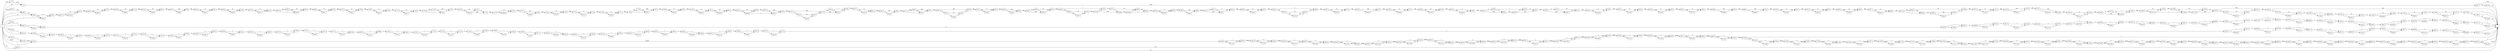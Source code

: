 digraph {
	graph [rankdir=LR]
	node [shape=rectangle]
	778 -> 779 [label=2519]
	779 -> 5982 [label=2559]
	5982 -> 1 [label=2519]
	5982 -> 24724 [label=40]
	5983 -> 5985 [label=310]
	5985 -> 49303 [label=309]
	5985 -> 6006 [label=50]
	6006 -> 6037 [label=360]
	6037 -> 6058 [label=50]
	6037 -> 49342 [label=310]
	6058 -> 6084 [label=360]
	6084 -> 6105 [label=51]
	6084 -> 49362 [label=309]
	6105 -> 6193 [label=360]
	6193 -> 6214 [label=50]
	6193 -> 49382 [label=310]
	6214 -> 6276 [label=360]
	6276 -> 6297 [label=50]
	6276 -> 49402 [label=310]
	6297 -> 6375 [label=360]
	6375 -> 6396 [label=359]
	6375 -> 58998 [label=1]
	6396 -> 6420 [label=360]
	6420 -> 6441 [label=51]
	6420 -> 49422 [label=309]
	6441 -> 6459 [label=360]
	6459 -> 6480 [label=51]
	6459 -> 49442 [label=309]
	6480 -> 6712 [label=360]
	6712 -> 6748 [label=51]
	6712 -> 49477 [label=309]
	6748 -> 6815 [label=360]
	6815 -> 6829 [label=359]
	6815 -> 49484 [label=1]
	6829 -> 6850 [label=50]
	6829 -> 49484 [label=309]
	6850 -> 6904 [label=360]
	6904 -> 6925 [label=51]
	6904 -> 49517 [label=309]
	6925 -> 7012 [label=360]
	7012 -> 7033 [label=51]
	7012 -> 49537 [label=309]
	7033 -> 7069 [label=360]
	7069 -> 7090 [label=51]
	7069 -> 49557 [label=309]
	7090 -> 7147 [label=360]
	7147 -> 7168 [label=50]
	7147 -> 49577 [label=310]
	7168 -> 7183 [label=360]
	7183 -> 7192 [label=359]
	7183 -> 7204 [label=1]
	7192 -> 7204 [label=50]
	7192 -> 7225 [label=309]
	7204 -> 7225 [label=51]
	7225 -> 7240 [label=360]
	7240 -> 7261 [label=50]
	7240 -> 49612 [label=310]
	7261 -> 7270 [label=51]
	7270 -> 7273 [label=360]
	7273 -> 7294 [label=51]
	7273 -> 49658 [label=309]
	7294 -> 7297 [label=360]
	7297 -> 7339 [label=359]
	7297 -> 59096 [label=1]
	7339 -> 7591 [label=360]
	7591 -> 7663 [label=51]
	7591 -> 49729 [label=309]
	7663 -> 7702 [label=360]
	7702 -> 7744 [label=51]
	7702 -> 49770 [label=309]
	7744 -> 7746 [label=360]
	7746 -> 7767 [label=51]
	7746 -> 49790 [label=309]
	7767 -> 7780 [label=360]
	7780 -> 7798 [label=359]
	7780 -> 7801 [label=1]
	7798 -> 7801 [label=50]
	7798 -> 7831 [label=309]
	7801 -> 7831 [label=51]
	7831 -> 7840 [label=360]
	7840 -> 7864 [label=51]
	7840 -> 49845 [label=309]
	7864 -> 7942 [label=360]
	7942 -> 7972 [label=51]
	7942 -> 49874 [label=309]
	7972 -> 8032 [label=51]
	7972 -> 49933 [label=309]
	8032 -> 8041 [label=360]
	8041 -> 8068 [label=50]
	8041 -> 49946 [label=310]
	8068 -> 8074 [label=359]
	8074 -> 8075 [label=50]
	8074 -> 8104 [label=309]
	8075 -> 8104 [label=51]
	8104 -> 8125 [label=360]
	8125 -> 8140 [label=51]
	8125 -> 8173 [label=309]
	8140 -> 8161 [label=50]
	8140 -> 59156 [label=1]
	8161 -> 8173 [label=51]
	8173 -> 8245 [label=51]
	8173 -> 8263 [label=309]
	8245 -> 8263 [label=50]
	8245 -> 8266 [label=1]
	8263 -> 8266 [label=359]
	8266 -> 8272 [label=360]
	8272 -> 8341 [label=51]
	8272 -> 50192 [label=309]
	8341 -> 8347 [label=360]
	8347 -> 8368 [label=359]
	8347 -> 59196 [label=1]
	8368 -> 8377 [label=360]
	8377 -> 8389 [label=359]
	8377 -> 8425 [label=1]
	8389 -> 8425 [label=50]
	8389 -> 8437 [label=309]
	8425 -> 8437 [label=51]
	8437 -> 8467 [label=360]
	8467 -> 8473 [label=51]
	8467 -> 8503 [label=309]
	8473 -> 8494 [label=50]
	8473 -> 59263 [label=1]
	8494 -> 8503 [label=51]
	8503 -> 8512 [label=360]
	8512 -> 8533 [label=51]
	8512 -> 50294 [label=309]
	8533 -> 8548 [label=360]
	8548 -> 8569 [label=359]
	8548 -> 59283 [label=1]
	8569 -> 8590 [label=360]
	8590 -> 8596 [label=51]
	8590 -> 50315 [label=309]
	8596 -> 8617 [label=50]
	8596 -> 50315 [label=1]
	8617 -> 8668 [label=360]
	8668 -> 8680 [label=359]
	8668 -> 8758 [label=1]
	8680 -> 8728 [label=50]
	8680 -> 50367 [label=309]
	8728 -> 8756 [label=359]
	8756 -> 8758 [label=50]
	8756 -> 50388 [label=309]
	8758 -> 8774 [label=51]
	8774 -> 8800 [label=50]
	8774 -> 50388 [label=1]
	8800 -> 8818 [label=359]
	8818 -> 8839 [label=360]
	8839 -> 8860 [label=51]
	8839 -> 50430 [label=309]
	8860 -> 8884 [label=360]
	8884 -> 8905 [label=359]
	8884 -> 59433 [label=1]
	8905 -> 8911 [label=360]
	8911 -> 8917 [label=51]
	8911 -> 8938 [label=309]
	8917 -> 8938 [label=50]
	8917 -> 8941 [label=1]
	8938 -> 8941 [label=359]
	8941 -> 8998 [label=360]
	8998 -> 9019 [label=51]
	8998 -> 50476 [label=309]
	9019 -> 9034 [label=360]
	9034 -> 9040 [label=359]
	9034 -> 9088 [label=1]
	9040 -> 9075 [label=50]
	9040 -> 50510 [label=309]
	9075 -> 9088 [label=359]
	9088 -> 9097 [label=360]
	9097 -> 9118 [label=50]
	9097 -> 50530 [label=310]
	9118 -> 9163 [label=360]
	9163 -> 9184 [label=359]
	9163 -> 59529 [label=1]
	9184 -> 9250 [label=360]
	9250 -> 9271 [label=51]
	9250 -> 50550 [label=309]
	9271 -> 9289 [label=360]
	9289 -> 9310 [label=51]
	9289 -> 50570 [label=309]
	9310 -> 9313 [label=360]
	9313 -> 9334 [label=51]
	9313 -> 50590 [label=309]
	9334 -> 9352 [label=360]
	9352 -> 9388 [label=51]
	9352 -> 9391 [label=309]
	9388 -> 9391 [label=50]
	9388 -> 9409 [label=1]
	9391 -> 9406 [label=359]
	9406 -> 9409 [label=50]
	9406 -> 9436 [label=309]
	9409 -> 9436 [label=51]
	9436 -> 9442 [label=360]
	9442 -> 9454 [label=51]
	9442 -> 50687 [label=309]
	9454 -> 9475 [label=50]
	9454 -> 50687 [label=1]
	9475 -> 9505 [label=360]
	9505 -> 9526 [label=51]
	9505 -> 50709 [label=309]
	9526 -> 9553 [label=360]
	9553 -> 9583 [label=51]
	9553 -> 50738 [label=309]
	9583 -> 9592 [label=360]
	9592 -> 9613 [label=51]
	9592 -> 50758 [label=309]
	9613 -> 9631 [label=360]
	9631 -> 9652 [label=51]
	9631 -> 50778 [label=309]
	9652 -> 9658 [label=360]
	9658 -> 9679 [label=359]
	9658 -> 59586 [label=1]
	9679 -> 9697 [label=360]
	9697 -> 9718 [label=359]
	9697 -> 59606 [label=1]
	9718 -> 9760 [label=360]
	9760 -> 9781 [label=51]
	9760 -> 50798 [label=309]
	9781 -> 9797 [label=360]
	9797 -> 9818 [label=51]
	9797 -> 50818 [label=309]
	9818 -> 9835 [label=360]
	9835 -> 9856 [label=51]
	9835 -> 50838 [label=309]
	9856 -> 9871 [label=360]
	9871 -> 9904 [label=51]
	9871 -> 50870 [label=309]
	9904 -> 9913 [label=360]
	9913 -> 9929 [label=359]
	9913 -> 50884 [label=1]
	9929 -> 10039 [label=50]
	9929 -> 50884 [label=309]
	10039 -> 10075 [label=360]
	10075 -> 10114 [label=51]
	10075 -> 51187 [label=309]
	10114 -> 10123 [label=360]
	10123 -> 10144 [label=359]
	10123 -> 59675 [label=1]
	10144 -> 10157 [label=360]
	10157 -> 10186 [label=359]
	10157 -> 59703 [label=1]
	10186 -> 10244 [label=360]
	10244 -> 10265 [label=51]
	10244 -> 51207 [label=309]
	10265 -> 10266 [label=360]
	10266 -> 10272 [label=51]
	10266 -> 10298 [label=309]
	10272 -> 10298 [label=50]
	10272 -> 10307 [label=1]
	10298 -> 10307 [label=359]
	10307 -> 10363 [label=360]
	10363 -> 10385 [label=50]
	10363 -> 51245 [label=310]
	10385 -> 10469 [label=359]
	10469 -> 10496 [label=50]
	10469 -> 51268 [label=309]
	10496 -> 10505 [label=51]
	10505 -> 10519 [label=51]
	10505 -> 10541 [label=309]
	10519 -> 10540 [label=50]
	10519 -> 59875 [label=1]
	10540 -> 10541 [label=51]
	10541 -> 10550 [label=360]
	10550 -> 10570 [label=51]
	10550 -> 1 [label=309]
	10570 -> 10591 [label=50]
	10570 -> 59895 [label=1]
	10591 -> 10639 [label=51]
	10639 -> 10660 [label=1]
	10639 -> 17964 [label=50]
	10660 -> 10792 [label=51]
	10792 -> 10813 [label=50]
	10792 -> 59915 [label=1]
	10813 -> 11444 [label=51]
	11444 -> 11465 [label=50]
	11444 -> 59935 [label=1]
	11465 -> 11520 [label=51]
	11520 -> 11541 [label=50]
	11520 -> 59955 [label=1]
	11541 -> 11556 [label=51]
	11556 -> 11577 [label=50]
	11556 -> 59975 [label=1]
	11577 -> 11796 [label=51]
	11796 -> 1 [label=1]
	11796 -> 11963 [label=50]
	11963 -> 1 [label=1]
	11963 -> 17966 [label=49]
	17964 -> 10660 [label=50]
	17966 -> 1 [label=49]
	18007 -> 18028 [label=1]
	18007 -> 35582 [label=2]
	18028 -> 18049 [label=3]
	18049 -> 18070 [label=1]
	18049 -> 35602 [label=2]
	18070 -> 18088 [label=3]
	18088 -> 18118 [label=1]
	18088 -> 35631 [label=2]
	18118 -> 18127 [label=3]
	18127 -> 18148 [label=1]
	18127 -> 35651 [label=2]
	18148 -> 18162 [label=3]
	18162 -> 18237 [label=1]
	18162 -> 35725 [label=2]
	18237 -> 18295 [label=3]
	18295 -> 18355 [label=1]
	18295 -> 35784 [label=2]
	18355 -> 18388 [label=3]
	18388 -> 18409 [label=1]
	18388 -> 35804 [label=2]
	18409 -> 18427 [label=3]
	18427 -> 18448 [label=1]
	18427 -> 35824 [label=2]
	18448 -> 18520 [label=3]
	18520 -> 18541 [label=1]
	18520 -> 35844 [label=2]
	18541 -> 18550 [label=3]
	18550 -> 18604 [label=1]
	18550 -> 35897 [label=2]
	18604 -> 18679 [label=3]
	18679 -> 18718 [label=1]
	18679 -> 35935 [label=2]
	18718 -> 18724 [label=3]
	18724 -> 18745 [label=1]
	18724 -> 35955 [label=2]
	18745 -> 18787 [label=3]
	18787 -> 18808 [label=1]
	18787 -> 35975 [label=2]
	18808 -> 18853 [label=3]
	18853 -> 18874 [label=1]
	18853 -> 35995 [label=2]
	18874 -> 18916 [label=3]
	18916 -> 18942 [label=1]
	18916 -> 36020 [label=2]
	18942 -> 18982 [label=3]
	18982 -> 19003 [label=1]
	18982 -> 36040 [label=2]
	19003 -> 19028 [label=3]
	19028 -> 19054 [label=1]
	19028 -> 36065 [label=2]
	19054 -> 19087 [label=3]
	19087 -> 19108 [label=1]
	19087 -> 36085 [label=2]
	19108 -> 19111 [label=3]
	19111 -> 1 [label=1]
	19111 -> 36104 [label=2]
	24724 -> 1 [label=40]
	24725 -> 24763 [label=3]
	24763 -> 24784 [label=2]
	24763 -> 42806 [label=1]
	24784 -> 24909 [label=3]
	24909 -> 24930 [label=2]
	24909 -> 42826 [label=1]
	24930 -> 25004 [label=3]
	25004 -> 25025 [label=2]
	25004 -> 42846 [label=1]
	25025 -> 25122 [label=3]
	25122 -> 25147 [label=2]
	25122 -> 42870 [label=1]
	25147 -> 25153 [label=3]
	25153 -> 25174 [label=2]
	25153 -> 42890 [label=1]
	25174 -> 25304 [label=3]
	25304 -> 25325 [label=2]
	25304 -> 42910 [label=1]
	25325 -> 25448 [label=3]
	25448 -> 25481 [label=2]
	25448 -> 42942 [label=1]
	25481 -> 25490 [label=3]
	25490 -> 25511 [label=2]
	25490 -> 42962 [label=1]
	25511 -> 25541 [label=3]
	25541 -> 25568 [label=2]
	25541 -> 42988 [label=1]
	25568 -> 25577 [label=3]
	25577 -> 25622 [label=2]
	25577 -> 43032 [label=1]
	25622 -> 25712 [label=3]
	25712 -> 25774 [label=2]
	25712 -> 43093 [label=1]
	25774 -> 25775 [label=3]
	25775 -> 25796 [label=2]
	25775 -> 43113 [label=1]
	25796 -> 26978 [label=3]
	26978 -> 26999 [label=2]
	26978 -> 43133 [label=1]
	26999 -> 27002 [label=3]
	27002 -> 27031 [label=2]
	27002 -> 43161 [label=1]
	27031 -> 27047 [label=3]
	27047 -> 27110 [label=2]
	27047 -> 43223 [label=1]
	27110 -> 27125 [label=3]
	27125 -> 27179 [label=2]
	27125 -> 43276 [label=1]
	27179 -> 27182 [label=3]
	27182 -> 27203 [label=2]
	27182 -> 43296 [label=1]
	27203 -> 27825 [label=3]
	27825 -> 27846 [label=2]
	27825 -> 43316 [label=1]
	27846 -> 28156 [label=3]
	28156 -> 28177 [label=2]
	28156 -> 43336 [label=1]
	28177 -> 28255 [label=3]
	28255 -> 28279 [label=2]
	28255 -> 43359 [label=1]
	28279 -> 28282 [label=3]
	28282 -> 28303 [label=2]
	28282 -> 43379 [label=1]
	28303 -> 28316 [label=3]
	28316 -> 28337 [label=2]
	28316 -> 43399 [label=1]
	28337 -> 28387 [label=3]
	28387 -> 28408 [label=2]
	28387 -> 43419 [label=1]
	28408 -> 28520 [label=3]
	28520 -> 28541 [label=2]
	28520 -> 43439 [label=1]
	28541 -> 28543 [label=3]
	28543 -> 28564 [label=2]
	28543 -> 43459 [label=1]
	28564 -> 28567 [label=3]
	28567 -> 28588 [label=2]
	28567 -> 43479 [label=1]
	28588 -> 28589 [label=3]
	28589 -> 28610 [label=2]
	28589 -> 43499 [label=1]
	28610 -> 28754 [label=3]
	28754 -> 28775 [label=2]
	28754 -> 43519 [label=1]
	28775 -> 29133 [label=3]
	29133 -> 29154 [label=2]
	29133 -> 43539 [label=1]
	29154 -> 29392 [label=3]
	29392 -> 29433 [label=2]
	29392 -> 43579 [label=1]
	29433 -> 29538 [label=3]
	29538 -> 29577 [label=2]
	29538 -> 43617 [label=1]
	29577 -> 29592 [label=3]
	29592 -> 29613 [label=2]
	29592 -> 43637 [label=1]
	29613 -> 29661 [label=3]
	29661 -> 29700 [label=2]
	29661 -> 43675 [label=1]
	29700 -> 29796 [label=3]
	29796 -> 29817 [label=2]
	29796 -> 43695 [label=1]
	29817 -> 29886 [label=3]
	29886 -> 29907 [label=2]
	29886 -> 43715 [label=1]
	29907 -> 29937 [label=3]
	29937 -> 29958 [label=2]
	29937 -> 43735 [label=1]
	29958 -> 30004 [label=3]
	30004 -> 1 [label=1]
	30004 -> 30705 [label=2]
	30705 -> 1 [label=2]
	35562 -> 18007 [label=2]
	35582 -> 18028 [label=2]
	35602 -> 18070 [label=2]
	35631 -> 18118 [label=2]
	35651 -> 18148 [label=2]
	35725 -> 18237 [label=2]
	35784 -> 18355 [label=2]
	35804 -> 18409 [label=2]
	35824 -> 18448 [label=2]
	35844 -> 18541 [label=2]
	35897 -> 18604 [label=2]
	35935 -> 18718 [label=2]
	35955 -> 18745 [label=2]
	35975 -> 18808 [label=2]
	35995 -> 18874 [label=2]
	36020 -> 18942 [label=2]
	36040 -> 19003 [label=2]
	36065 -> 19054 [label=2]
	36085 -> 19108 [label=2]
	36104 -> 1 [label=2]
	36105 -> 36148 [label=36580]
	36148 -> 36190 [label=3]
	36148 -> 47224 [label=36577]
	36190 -> 36228 [label=36580]
	36228 -> 36249 [label=3]
	36228 -> 47244 [label=36577]
	36249 -> 36252 [label=36580]
	36252 -> 36283 [label=3]
	36252 -> 47274 [label=36577]
	36283 -> 36304 [label=3]
	36283 -> 47294 [label=36577]
	36304 -> 36345 [label=36580]
	36345 -> 36366 [label=3]
	36345 -> 47314 [label=36577]
	36366 -> 36367 [label=36580]
	36367 -> 36392 [label=3]
	36367 -> 47338 [label=36577]
	36392 -> 36394 [label=36580]
	36394 -> 36415 [label=3]
	36394 -> 47358 [label=36577]
	36415 -> 36421 [label=36580]
	36421 -> 36442 [label=3]
	36421 -> 47378 [label=36577]
	36442 -> 36445 [label=36580]
	36445 -> 36466 [label=3]
	36445 -> 47398 [label=36577]
	36466 -> 36501 [label=36580]
	36501 -> 36522 [label=3]
	36501 -> 47418 [label=36577]
	36522 -> 36547 [label=36580]
	36547 -> 36577 [label=3]
	36547 -> 47447 [label=36577]
	36577 -> 36700 [label=36580]
	36700 -> 36721 [label=3]
	36700 -> 47467 [label=36577]
	36721 -> 36739 [label=36580]
	36739 -> 36763 [label=3]
	36739 -> 47490 [label=36577]
	36763 -> 36768 [label=36580]
	36768 -> 36789 [label=3]
	36768 -> 47510 [label=36577]
	36789 -> 36835 [label=36580]
	36835 -> 36856 [label=3]
	36835 -> 47530 [label=36577]
	36856 -> 36871 [label=36580]
	36871 -> 36892 [label=3]
	36871 -> 47550 [label=36577]
	36892 -> 36973 [label=36580]
	36973 -> 37000 [label=3]
	36973 -> 47576 [label=36577]
	37000 -> 37039 [label=36580]
	37039 -> 1 [label=4]
	37039 -> 37042 [label=36576]
	37042 -> 37063 [label=3]
	37042 -> 47596 [label=36573]
	37063 -> 37069 [label=36576]
	37069 -> 37090 [label=3]
	37069 -> 47616 [label=36573]
	37090 -> 37168 [label=36576]
	37168 -> 37198 [label=3]
	37168 -> 47645 [label=36573]
	37198 -> 37233 [label=36576]
	37233 -> 37267 [label=3]
	37233 -> 47678 [label=36573]
	37267 -> 37330 [label=36576]
	37330 -> 37351 [label=3]
	37330 -> 47698 [label=36573]
	37351 -> 37375 [label=36576]
	37375 -> 37396 [label=3]
	37375 -> 47718 [label=36573]
	37396 -> 37420 [label=36576]
	37420 -> 37444 [label=3]
	37420 -> 47741 [label=36573]
	37444 -> 37483 [label=36576]
	37483 -> 37516 [label=3]
	37483 -> 47773 [label=36573]
	37516 -> 37606 [label=36576]
	37606 -> 37627 [label=3]
	37606 -> 47793 [label=36573]
	37627 -> 37663 [label=36576]
	37663 -> 37684 [label=3]
	37663 -> 47813 [label=36573]
	37684 -> 37809 [label=36576]
	37809 -> 37841 [label=3]
	37809 -> 47844 [label=36573]
	37841 -> 37880 [label=36576]
	37880 -> 37901 [label=3]
	37880 -> 47864 [label=36573]
	37901 -> 38101 [label=36576]
	38101 -> 38122 [label=3]
	38101 -> 47884 [label=36573]
	38122 -> 38129 [label=36576]
	38129 -> 38150 [label=3]
	38129 -> 47904 [label=36573]
	38150 -> 38198 [label=36576]
	38198 -> 38219 [label=3]
	38198 -> 47924 [label=36573]
	38219 -> 38242 [label=36576]
	38242 -> 38281 [label=3]
	38242 -> 47962 [label=36573]
	38281 -> 38291 [label=36576]
	38291 -> 38334 [label=3]
	38291 -> 48004 [label=36573]
	38334 -> 38338 [label=36576]
	38338 -> 38359 [label=3]
	38338 -> 48024 [label=36573]
	38359 -> 38362 [label=36576]
	38362 -> 38383 [label=3]
	38362 -> 48044 [label=36573]
	38383 -> 38449 [label=36576]
	38449 -> 38470 [label=3]
	38449 -> 48064 [label=36573]
	38470 -> 38476 [label=36576]
	38476 -> 38497 [label=3]
	38476 -> 48084 [label=36573]
	38497 -> 38502 [label=36576]
	38502 -> 38523 [label=3]
	38502 -> 48104 [label=36573]
	38523 -> 38554 [label=36576]
	38554 -> 38575 [label=3]
	38554 -> 48124 [label=36573]
	38575 -> 38632 [label=36576]
	38632 -> 1 [label=3]
	38632 -> 48129 [label=36573]
	42786 -> 24725 [label=1]
	42806 -> 24784 [label=1]
	42826 -> 24930 [label=1]
	42846 -> 25025 [label=1]
	42870 -> 25147 [label=1]
	42890 -> 25174 [label=1]
	42910 -> 25325 [label=1]
	42942 -> 25481 [label=1]
	42962 -> 25511 [label=1]
	42988 -> 25568 [label=1]
	43032 -> 25622 [label=1]
	43093 -> 25774 [label=1]
	43113 -> 25796 [label=1]
	43133 -> 26999 [label=1]
	43161 -> 27031 [label=1]
	43223 -> 27110 [label=1]
	43276 -> 27179 [label=1]
	43296 -> 27203 [label=1]
	43316 -> 27846 [label=1]
	43336 -> 28177 [label=1]
	43359 -> 28279 [label=1]
	43379 -> 28303 [label=1]
	43399 -> 28337 [label=1]
	43419 -> 28408 [label=1]
	43439 -> 28541 [label=1]
	43459 -> 28564 [label=1]
	43479 -> 28588 [label=1]
	43499 -> 28610 [label=1]
	43519 -> 28775 [label=1]
	43539 -> 29154 [label=1]
	43579 -> 29433 [label=1]
	43617 -> 29577 [label=1]
	43637 -> 29613 [label=1]
	43675 -> 29700 [label=1]
	43695 -> 29817 [label=1]
	43715 -> 29907 [label=1]
	43735 -> 29958 [label=1]
	43736 -> 36105 [label=36577]
	47224 -> 36190 [label=36577]
	47244 -> 36249 [label=36577]
	47274 -> 36283 [label=36577]
	47294 -> 36304 [label=36577]
	47314 -> 36366 [label=36577]
	47338 -> 36392 [label=36577]
	47358 -> 36415 [label=36577]
	47378 -> 36442 [label=36577]
	47398 -> 36466 [label=36577]
	47418 -> 36522 [label=36577]
	47447 -> 36577 [label=36577]
	47467 -> 36721 [label=36577]
	47490 -> 36763 [label=36577]
	47510 -> 36789 [label=36577]
	47530 -> 36856 [label=36577]
	47550 -> 36892 [label=36577]
	47576 -> 37000 [label=36577]
	47596 -> 37063 [label=36573]
	47616 -> 37090 [label=36573]
	47645 -> 37198 [label=36573]
	47678 -> 37267 [label=36573]
	47698 -> 37351 [label=36573]
	47718 -> 37396 [label=36573]
	47741 -> 37444 [label=36573]
	47773 -> 37516 [label=36573]
	47793 -> 37627 [label=36573]
	47813 -> 37684 [label=36573]
	47844 -> 37841 [label=36573]
	47864 -> 37901 [label=36573]
	47884 -> 38122 [label=36573]
	47904 -> 38150 [label=36573]
	47924 -> 38219 [label=36573]
	47962 -> 38281 [label=36573]
	48004 -> 38334 [label=36573]
	48024 -> 38359 [label=36573]
	48044 -> 38383 [label=36573]
	48064 -> 38470 [label=36573]
	48084 -> 38497 [label=36573]
	48104 -> 38523 [label=36573]
	48124 -> 38575 [label=36573]
	48129 -> 1 [label=36573]
	49302 -> 5983 [label=309]
	49303 -> 6006 [label=310]
	49342 -> 6058 [label=310]
	49362 -> 6105 [label=309]
	49382 -> 6214 [label=310]
	49402 -> 6297 [label=310]
	49422 -> 6441 [label=309]
	49442 -> 6480 [label=309]
	49477 -> 6748 [label=309]
	49484 -> 6850 [label=310]
	49517 -> 6925 [label=309]
	49537 -> 7033 [label=309]
	49557 -> 7090 [label=309]
	49577 -> 7168 [label=310]
	49612 -> 7270 [label=309]
	49612 -> 7261 [label=1]
	49658 -> 7294 [label=309]
	49729 -> 7663 [label=309]
	49770 -> 7744 [label=309]
	49790 -> 7767 [label=309]
	49845 -> 7864 [label=309]
	49874 -> 7972 [label=309]
	49933 -> 8032 [label=309]
	49946 -> 8068 [label=309]
	49946 -> 8075 [label=1]
	50192 -> 8341 [label=309]
	50294 -> 8533 [label=309]
	50315 -> 8617 [label=310]
	50367 -> 8728 [label=309]
	50388 -> 50403 [label=310]
	50403 -> 8800 [label=309]
	50403 -> 8818 [label=1]
	50430 -> 8860 [label=309]
	50476 -> 9019 [label=309]
	50510 -> 9075 [label=309]
	50530 -> 9118 [label=310]
	50550 -> 9271 [label=309]
	50570 -> 9310 [label=309]
	50590 -> 9334 [label=309]
	50687 -> 9475 [label=310]
	50709 -> 9526 [label=309]
	50738 -> 9583 [label=309]
	50758 -> 9613 [label=309]
	50778 -> 9652 [label=309]
	50798 -> 9781 [label=309]
	50818 -> 9818 [label=309]
	50838 -> 9856 [label=309]
	50870 -> 9904 [label=309]
	50884 -> 50909 [label=310]
	50909 -> 50930 [label=309]
	50909 -> 59655 [label=1]
	50930 -> 10039 [label=310]
	51187 -> 10114 [label=309]
	51207 -> 10265 [label=309]
	51245 -> 10385 [label=309]
	51245 -> 51268 [label=1]
	51268 -> 51274 [label=310]
	51274 -> 10505 [label=309]
	51274 -> 10496 [label=1]
	52997 -> 43736 [label=4]
	58978 -> 1 [label=725]
	58998 -> 6396 [label=1]
	59096 -> 7339 [label=1]
	59156 -> 8161 [label=1]
	59196 -> 8368 [label=1]
	59263 -> 8494 [label=1]
	59283 -> 8569 [label=1]
	59433 -> 8905 [label=1]
	59529 -> 9184 [label=1]
	59586 -> 9679 [label=1]
	59606 -> 9718 [label=1]
	59655 -> 50930 [label=1]
	59675 -> 10144 [label=1]
	59703 -> 10186 [label=1]
	59875 -> 10540 [label=1]
	59895 -> 10591 [label=1]
	59915 -> 10813 [label=1]
	59935 -> 11465 [label=1]
	59955 -> 11541 [label=1]
	59975 -> 11577 [label=1]
	0 -> 5983 [label=1]
	0 -> 5985 [label=49]
	0 -> 779 [label=40]
	0 -> 24725 [label=2]
	0 -> 36105 [label=3]
	0 -> 43736 [label=36573]
	0 -> 49303 [label=1]
	0 -> 778 [label=2519]
	0 -> 1 [label=81]
	0 -> 18007 [label=1]
	0 -> 35562 [label=2]
	0 -> 42786 [label=1]
	0 -> 49302 [label=309]
	0 -> 52997 [label=4]
	0 -> 58978 [label=725]
}

